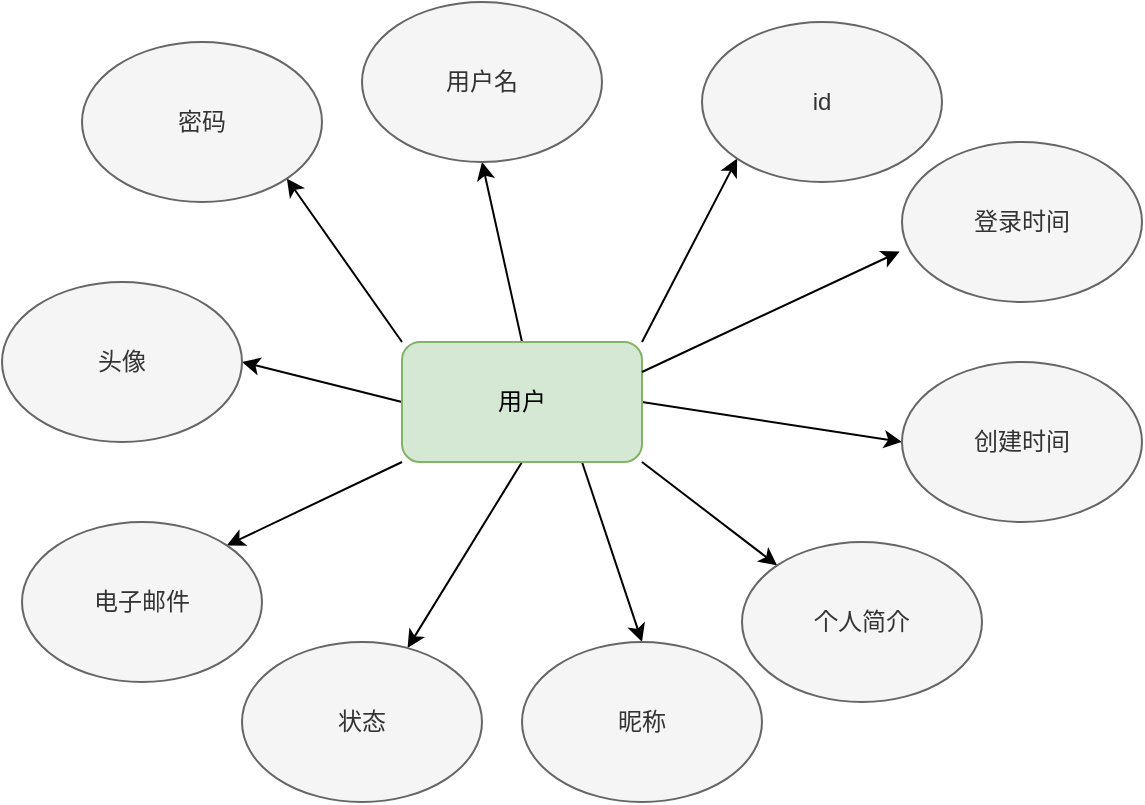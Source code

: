 <mxfile version="24.0.4" type="github">
  <diagram id="R2lEEEUBdFMjLlhIrx00" name="Page-1">
    <mxGraphModel dx="1050" dy="530" grid="1" gridSize="10" guides="1" tooltips="1" connect="1" arrows="1" fold="1" page="1" pageScale="1" pageWidth="850" pageHeight="1100" math="0" shadow="0" extFonts="Permanent Marker^https://fonts.googleapis.com/css?family=Permanent+Marker">
      <root>
        <mxCell id="0" />
        <mxCell id="1" parent="0" />
        <mxCell id="D-Qqd_5pHTushtScb7tL-12" style="rounded=0;orthogonalLoop=1;jettySize=auto;html=1;exitX=0.5;exitY=0;exitDx=0;exitDy=0;entryX=0.5;entryY=1;entryDx=0;entryDy=0;" edge="1" parent="1" source="D-Qqd_5pHTushtScb7tL-1" target="D-Qqd_5pHTushtScb7tL-3">
          <mxGeometry relative="1" as="geometry" />
        </mxCell>
        <mxCell id="D-Qqd_5pHTushtScb7tL-13" style="rounded=0;orthogonalLoop=1;jettySize=auto;html=1;exitX=1;exitY=0;exitDx=0;exitDy=0;entryX=0;entryY=1;entryDx=0;entryDy=0;" edge="1" parent="1" source="D-Qqd_5pHTushtScb7tL-1" target="D-Qqd_5pHTushtScb7tL-2">
          <mxGeometry relative="1" as="geometry" />
        </mxCell>
        <mxCell id="D-Qqd_5pHTushtScb7tL-15" style="rounded=0;orthogonalLoop=1;jettySize=auto;html=1;exitX=1;exitY=0.5;exitDx=0;exitDy=0;entryX=0;entryY=0.5;entryDx=0;entryDy=0;" edge="1" parent="1" source="D-Qqd_5pHTushtScb7tL-1" target="D-Qqd_5pHTushtScb7tL-9">
          <mxGeometry relative="1" as="geometry" />
        </mxCell>
        <mxCell id="D-Qqd_5pHTushtScb7tL-16" style="rounded=0;orthogonalLoop=1;jettySize=auto;html=1;exitX=1;exitY=1;exitDx=0;exitDy=0;entryX=0;entryY=0;entryDx=0;entryDy=0;" edge="1" parent="1" source="D-Qqd_5pHTushtScb7tL-1" target="D-Qqd_5pHTushtScb7tL-8">
          <mxGeometry relative="1" as="geometry" />
        </mxCell>
        <mxCell id="D-Qqd_5pHTushtScb7tL-17" style="rounded=0;orthogonalLoop=1;jettySize=auto;html=1;exitX=0.75;exitY=1;exitDx=0;exitDy=0;entryX=0.5;entryY=0;entryDx=0;entryDy=0;" edge="1" parent="1" source="D-Qqd_5pHTushtScb7tL-1" target="D-Qqd_5pHTushtScb7tL-7">
          <mxGeometry relative="1" as="geometry" />
        </mxCell>
        <mxCell id="D-Qqd_5pHTushtScb7tL-18" style="rounded=0;orthogonalLoop=1;jettySize=auto;html=1;exitX=0.5;exitY=1;exitDx=0;exitDy=0;" edge="1" parent="1" source="D-Qqd_5pHTushtScb7tL-1" target="D-Qqd_5pHTushtScb7tL-11">
          <mxGeometry relative="1" as="geometry" />
        </mxCell>
        <mxCell id="D-Qqd_5pHTushtScb7tL-19" style="rounded=0;orthogonalLoop=1;jettySize=auto;html=1;exitX=0;exitY=1;exitDx=0;exitDy=0;entryX=1;entryY=0;entryDx=0;entryDy=0;" edge="1" parent="1" source="D-Qqd_5pHTushtScb7tL-1" target="D-Qqd_5pHTushtScb7tL-6">
          <mxGeometry relative="1" as="geometry" />
        </mxCell>
        <mxCell id="D-Qqd_5pHTushtScb7tL-20" style="rounded=0;orthogonalLoop=1;jettySize=auto;html=1;exitX=0;exitY=0.5;exitDx=0;exitDy=0;entryX=1;entryY=0.5;entryDx=0;entryDy=0;" edge="1" parent="1" source="D-Qqd_5pHTushtScb7tL-1" target="D-Qqd_5pHTushtScb7tL-5">
          <mxGeometry relative="1" as="geometry" />
        </mxCell>
        <mxCell id="D-Qqd_5pHTushtScb7tL-21" style="rounded=0;orthogonalLoop=1;jettySize=auto;html=1;exitX=0;exitY=0;exitDx=0;exitDy=0;entryX=1;entryY=1;entryDx=0;entryDy=0;" edge="1" parent="1" source="D-Qqd_5pHTushtScb7tL-1" target="D-Qqd_5pHTushtScb7tL-4">
          <mxGeometry relative="1" as="geometry" />
        </mxCell>
        <mxCell id="D-Qqd_5pHTushtScb7tL-1" value="用户" style="rounded=1;whiteSpace=wrap;html=1;fillColor=#d5e8d4;strokeColor=#82b366;" vertex="1" parent="1">
          <mxGeometry x="330" y="300" width="120" height="60" as="geometry" />
        </mxCell>
        <mxCell id="D-Qqd_5pHTushtScb7tL-2" value="id" style="ellipse;whiteSpace=wrap;html=1;fillColor=#f5f5f5;fontColor=#333333;strokeColor=#666666;" vertex="1" parent="1">
          <mxGeometry x="480" y="140" width="120" height="80" as="geometry" />
        </mxCell>
        <mxCell id="D-Qqd_5pHTushtScb7tL-3" value="用户名" style="ellipse;whiteSpace=wrap;html=1;fillColor=#f5f5f5;fontColor=#333333;strokeColor=#666666;" vertex="1" parent="1">
          <mxGeometry x="310" y="130" width="120" height="80" as="geometry" />
        </mxCell>
        <mxCell id="D-Qqd_5pHTushtScb7tL-4" value="密码" style="ellipse;whiteSpace=wrap;html=1;fillColor=#f5f5f5;fontColor=#333333;strokeColor=#666666;" vertex="1" parent="1">
          <mxGeometry x="170" y="150" width="120" height="80" as="geometry" />
        </mxCell>
        <mxCell id="D-Qqd_5pHTushtScb7tL-5" value="头像" style="ellipse;whiteSpace=wrap;html=1;fillColor=#f5f5f5;fontColor=#333333;strokeColor=#666666;" vertex="1" parent="1">
          <mxGeometry x="130" y="270" width="120" height="80" as="geometry" />
        </mxCell>
        <mxCell id="D-Qqd_5pHTushtScb7tL-6" value="电子邮件" style="ellipse;whiteSpace=wrap;html=1;fillColor=#f5f5f5;fontColor=#333333;strokeColor=#666666;" vertex="1" parent="1">
          <mxGeometry x="140" y="390" width="120" height="80" as="geometry" />
        </mxCell>
        <mxCell id="D-Qqd_5pHTushtScb7tL-7" value="昵称" style="ellipse;whiteSpace=wrap;html=1;fillColor=#f5f5f5;fontColor=#333333;strokeColor=#666666;" vertex="1" parent="1">
          <mxGeometry x="390" y="450" width="120" height="80" as="geometry" />
        </mxCell>
        <mxCell id="D-Qqd_5pHTushtScb7tL-8" value="个人简介" style="ellipse;whiteSpace=wrap;html=1;fillColor=#f5f5f5;fontColor=#333333;strokeColor=#666666;" vertex="1" parent="1">
          <mxGeometry x="500" y="400" width="120" height="80" as="geometry" />
        </mxCell>
        <mxCell id="D-Qqd_5pHTushtScb7tL-9" value="创建时间" style="ellipse;whiteSpace=wrap;html=1;fillColor=#f5f5f5;fontColor=#333333;strokeColor=#666666;" vertex="1" parent="1">
          <mxGeometry x="580" y="310" width="120" height="80" as="geometry" />
        </mxCell>
        <mxCell id="D-Qqd_5pHTushtScb7tL-10" value="登录时间" style="ellipse;whiteSpace=wrap;html=1;fillColor=#f5f5f5;fontColor=#333333;strokeColor=#666666;" vertex="1" parent="1">
          <mxGeometry x="580" y="200" width="120" height="80" as="geometry" />
        </mxCell>
        <mxCell id="D-Qqd_5pHTushtScb7tL-11" value="状态" style="ellipse;whiteSpace=wrap;html=1;fillColor=#f5f5f5;fontColor=#333333;strokeColor=#666666;" vertex="1" parent="1">
          <mxGeometry x="250" y="450" width="120" height="80" as="geometry" />
        </mxCell>
        <mxCell id="D-Qqd_5pHTushtScb7tL-14" style="rounded=0;orthogonalLoop=1;jettySize=auto;html=1;exitX=1;exitY=0.25;exitDx=0;exitDy=0;entryX=-0.01;entryY=0.685;entryDx=0;entryDy=0;entryPerimeter=0;" edge="1" parent="1" source="D-Qqd_5pHTushtScb7tL-1" target="D-Qqd_5pHTushtScb7tL-10">
          <mxGeometry relative="1" as="geometry" />
        </mxCell>
      </root>
    </mxGraphModel>
  </diagram>
</mxfile>
